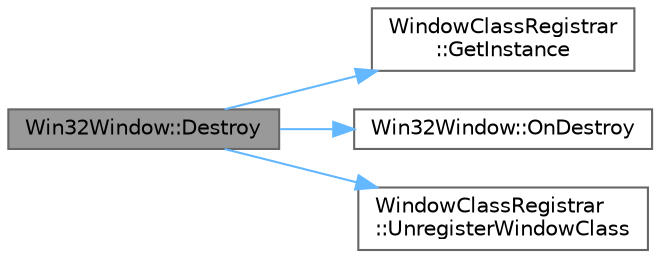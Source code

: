 digraph "Win32Window::Destroy"
{
 // LATEX_PDF_SIZE
  bgcolor="transparent";
  edge [fontname=Helvetica,fontsize=10,labelfontname=Helvetica,labelfontsize=10];
  node [fontname=Helvetica,fontsize=10,shape=box,height=0.2,width=0.4];
  rankdir="LR";
  Node1 [id="Node000001",label="Win32Window::Destroy",height=0.2,width=0.4,color="gray40", fillcolor="grey60", style="filled", fontcolor="black",tooltip=" "];
  Node1 -> Node2 [id="edge1_Node000001_Node000002",color="steelblue1",style="solid",tooltip=" "];
  Node2 [id="Node000002",label="WindowClassRegistrar\l::GetInstance",height=0.2,width=0.4,color="grey40", fillcolor="white", style="filled",URL="$class_window_class_registrar.html#a61087a352125d976b12553fa143847bd",tooltip=" "];
  Node1 -> Node3 [id="edge2_Node000001_Node000003",color="steelblue1",style="solid",tooltip=" "];
  Node3 [id="Node000003",label="Win32Window::OnDestroy",height=0.2,width=0.4,color="grey40", fillcolor="white", style="filled",URL="$class_win32_window.html#a78f04e4f7a473145711e65ebb8040185",tooltip=" "];
  Node1 -> Node4 [id="edge3_Node000001_Node000004",color="steelblue1",style="solid",tooltip=" "];
  Node4 [id="Node000004",label="WindowClassRegistrar\l::UnregisterWindowClass",height=0.2,width=0.4,color="grey40", fillcolor="white", style="filled",URL="$class_window_class_registrar.html#a9c8e9bd34199b832ad09e3e92ca94768",tooltip=" "];
}
